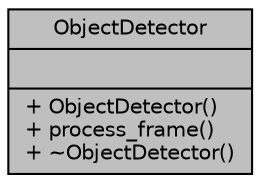 digraph "ObjectDetector"
{
  edge [fontname="Helvetica",fontsize="10",labelfontname="Helvetica",labelfontsize="10"];
  node [fontname="Helvetica",fontsize="10",shape=record];
  Node1 [label="{ObjectDetector\n||+ ObjectDetector()\l+ process_frame()\l+ ~ObjectDetector()\l}",height=0.2,width=0.4,color="black", fillcolor="grey75", style="filled" fontcolor="black"];
}
